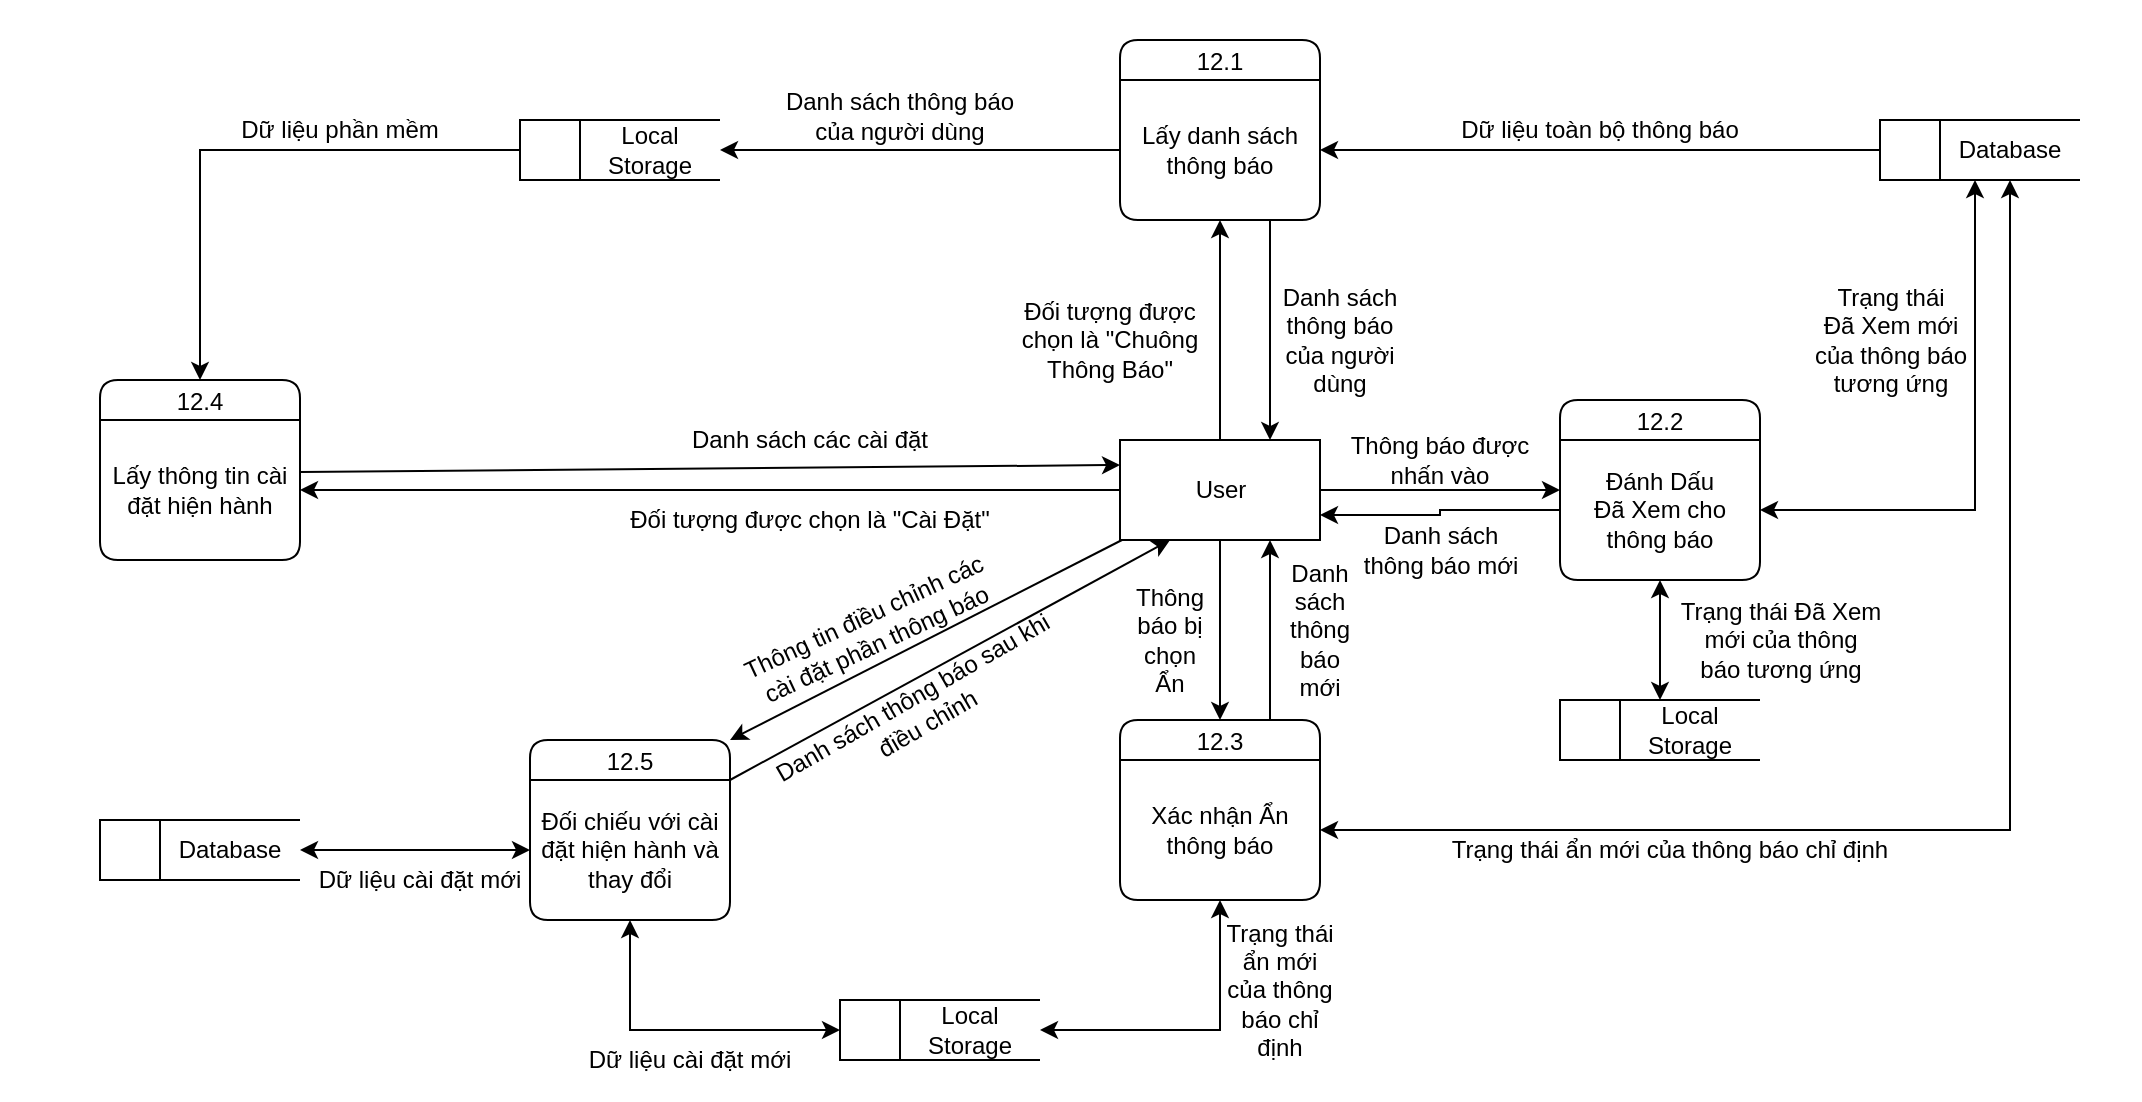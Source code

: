 <mxfile version="13.10.4" type="device"><diagram id="0PH_AvR-FGaB50KMxffe" name="Page-1"><mxGraphModel dx="1865" dy="580" grid="1" gridSize="10" guides="1" tooltips="1" connect="1" arrows="1" fold="1" page="1" pageScale="1" pageWidth="827" pageHeight="1169" math="0" shadow="0"><root><mxCell id="0"/><mxCell id="1" parent="0"/><mxCell id="fHFth_PP6Cc5wvbYfV1R-48" value="" style="rounded=0;whiteSpace=wrap;html=1;strokeColor=none;" parent="1" vertex="1"><mxGeometry x="-280" width="1070" height="550" as="geometry"/></mxCell><mxCell id="fHFth_PP6Cc5wvbYfV1R-1" value="" style="html=1;dashed=0;whitespace=wrap;shape=mxgraph.dfd.dataStoreID;align=left;spacingLeft=3;points=[[0,0],[0.5,0],[1,0],[0,0.5],[1,0.5],[0,1],[0.5,1],[1,1]];rounded=1;" parent="1" vertex="1"><mxGeometry x="-230" y="410" width="100" height="30" as="geometry"/></mxCell><mxCell id="fHFth_PP6Cc5wvbYfV1R-5" style="edgeStyle=orthogonalEdgeStyle;rounded=0;orthogonalLoop=1;jettySize=auto;html=1;entryX=1;entryY=0.5;entryDx=0;entryDy=0;" parent="1" source="qok7s6A3xbSF0SmELDnf-1" target="qok7s6A3xbSF0SmELDnf-29" edge="1"><mxGeometry relative="1" as="geometry"/></mxCell><mxCell id="fHFth_PP6Cc5wvbYfV1R-7" style="edgeStyle=orthogonalEdgeStyle;rounded=0;orthogonalLoop=1;jettySize=auto;html=1;" parent="1" source="qok7s6A3xbSF0SmELDnf-1" target="qok7s6A3xbSF0SmELDnf-4" edge="1"><mxGeometry relative="1" as="geometry"/></mxCell><mxCell id="fHFth_PP6Cc5wvbYfV1R-19" style="edgeStyle=orthogonalEdgeStyle;rounded=0;orthogonalLoop=1;jettySize=auto;html=1;" parent="1" source="qok7s6A3xbSF0SmELDnf-1" target="qok7s6A3xbSF0SmELDnf-14" edge="1"><mxGeometry relative="1" as="geometry"/></mxCell><mxCell id="fHFth_PP6Cc5wvbYfV1R-21" style="edgeStyle=orthogonalEdgeStyle;rounded=0;orthogonalLoop=1;jettySize=auto;html=1;entryX=0;entryY=0.5;entryDx=0;entryDy=0;" parent="1" source="qok7s6A3xbSF0SmELDnf-1" target="qok7s6A3xbSF0SmELDnf-16" edge="1"><mxGeometry relative="1" as="geometry"/></mxCell><mxCell id="fHFth_PP6Cc5wvbYfV1R-37" style="rounded=0;orthogonalLoop=1;jettySize=auto;html=1;entryX=1;entryY=0;entryDx=0;entryDy=0;" parent="1" source="qok7s6A3xbSF0SmELDnf-1" target="fHFth_PP6Cc5wvbYfV1R-38" edge="1"><mxGeometry relative="1" as="geometry"><mxPoint x="150" y="320" as="targetPoint"/></mxGeometry></mxCell><mxCell id="qok7s6A3xbSF0SmELDnf-1" value="User" style="html=1;dashed=0;whitespace=wrap;" parent="1" vertex="1"><mxGeometry x="280" y="220" width="100" height="50" as="geometry"/></mxCell><mxCell id="qok7s6A3xbSF0SmELDnf-2" value="12.1" style="swimlane;fontStyle=0;childLayout=stackLayout;horizontal=1;startSize=20;fillColor=#ffffff;horizontalStack=0;resizeParent=1;resizeParentMax=0;resizeLast=0;collapsible=0;marginBottom=0;swimlaneFillColor=#ffffff;rounded=1;" parent="1" vertex="1"><mxGeometry x="280" y="20" width="100" height="90" as="geometry"/></mxCell><mxCell id="qok7s6A3xbSF0SmELDnf-4" value="Lấy danh sách thông báo" style="text;html=1;strokeColor=none;fillColor=none;align=center;verticalAlign=middle;whiteSpace=wrap;rounded=0;" parent="qok7s6A3xbSF0SmELDnf-2" vertex="1"><mxGeometry y="20" width="100" height="70" as="geometry"/></mxCell><mxCell id="qok7s6A3xbSF0SmELDnf-7" value="Đối tượng được chọn là &quot;Chuông Thông Báo&quot;" style="text;html=1;strokeColor=none;fillColor=none;align=center;verticalAlign=middle;whiteSpace=wrap;rounded=0;" parent="1" vertex="1"><mxGeometry x="220" y="160" width="110" height="20" as="geometry"/></mxCell><mxCell id="fHFth_PP6Cc5wvbYfV1R-31" style="edgeStyle=orthogonalEdgeStyle;rounded=0;orthogonalLoop=1;jettySize=auto;html=1;entryX=0.75;entryY=1;entryDx=0;entryDy=0;exitX=0.75;exitY=0;exitDx=0;exitDy=0;" parent="1" source="qok7s6A3xbSF0SmELDnf-14" target="qok7s6A3xbSF0SmELDnf-1" edge="1"><mxGeometry relative="1" as="geometry"/></mxCell><mxCell id="qok7s6A3xbSF0SmELDnf-14" value="12.3" style="swimlane;fontStyle=0;childLayout=stackLayout;horizontal=1;startSize=20;fillColor=#ffffff;horizontalStack=0;resizeParent=1;resizeParentMax=0;resizeLast=0;collapsible=0;marginBottom=0;swimlaneFillColor=#ffffff;rounded=1;" parent="1" vertex="1"><mxGeometry x="280" y="360" width="100" height="90" as="geometry"/></mxCell><mxCell id="qok7s6A3xbSF0SmELDnf-15" value="Xác nhận Ẩn thông báo" style="text;html=1;strokeColor=none;fillColor=none;align=center;verticalAlign=middle;whiteSpace=wrap;rounded=0;" parent="qok7s6A3xbSF0SmELDnf-14" vertex="1"><mxGeometry y="20" width="100" height="70" as="geometry"/></mxCell><mxCell id="aHHYsnMjZpI6jbZIR4cc-4" style="edgeStyle=orthogonalEdgeStyle;rounded=0;orthogonalLoop=1;jettySize=auto;html=1;entryX=1;entryY=0.75;entryDx=0;entryDy=0;startArrow=none;startFill=0;exitX=0;exitY=0.5;exitDx=0;exitDy=0;" edge="1" parent="1" source="qok7s6A3xbSF0SmELDnf-17" target="qok7s6A3xbSF0SmELDnf-1"><mxGeometry relative="1" as="geometry"/></mxCell><mxCell id="qok7s6A3xbSF0SmELDnf-16" value="12.2" style="swimlane;fontStyle=0;childLayout=stackLayout;horizontal=1;startSize=20;fillColor=#ffffff;horizontalStack=0;resizeParent=1;resizeParentMax=0;resizeLast=0;collapsible=0;marginBottom=0;swimlaneFillColor=#ffffff;rounded=1;" parent="1" vertex="1"><mxGeometry x="500" y="200" width="100" height="90" as="geometry"/></mxCell><mxCell id="qok7s6A3xbSF0SmELDnf-17" value="Đánh Dấu&lt;br&gt;Đã Xem cho&lt;br&gt;thông báo" style="text;html=1;strokeColor=none;fillColor=none;align=center;verticalAlign=middle;whiteSpace=wrap;rounded=0;" parent="qok7s6A3xbSF0SmELDnf-16" vertex="1"><mxGeometry y="20" width="100" height="70" as="geometry"/></mxCell><mxCell id="SJ-kx-H3D7XMQ2YXIB2l-5" style="edgeStyle=orthogonalEdgeStyle;rounded=0;orthogonalLoop=1;jettySize=auto;html=1;entryX=0;entryY=0.5;entryDx=0;entryDy=0;exitX=0.5;exitY=0;exitDx=0;exitDy=0;startArrow=classic;startFill=1;endArrow=none;endFill=0;" parent="1" source="qok7s6A3xbSF0SmELDnf-28" target="SJ-kx-H3D7XMQ2YXIB2l-1" edge="1"><mxGeometry relative="1" as="geometry"/></mxCell><mxCell id="qok7s6A3xbSF0SmELDnf-28" value="12.4" style="swimlane;fontStyle=0;childLayout=stackLayout;horizontal=1;startSize=20;fillColor=#ffffff;horizontalStack=0;resizeParent=1;resizeParentMax=0;resizeLast=0;collapsible=0;marginBottom=0;swimlaneFillColor=#ffffff;rounded=1;" parent="1" vertex="1"><mxGeometry x="-230" y="190" width="100" height="90" as="geometry"/></mxCell><mxCell id="qok7s6A3xbSF0SmELDnf-29" value="Lấy thông tin cài đặt hiện hành" style="text;html=1;strokeColor=none;fillColor=none;align=center;verticalAlign=middle;whiteSpace=wrap;rounded=0;" parent="qok7s6A3xbSF0SmELDnf-28" vertex="1"><mxGeometry y="20" width="100" height="70" as="geometry"/></mxCell><mxCell id="qok7s6A3xbSF0SmELDnf-31" value="Đối tượng được chọn là &quot;Cài Đặt&quot;" style="text;html=1;strokeColor=none;fillColor=none;align=center;verticalAlign=middle;whiteSpace=wrap;rounded=0;" parent="1" vertex="1"><mxGeometry y="250" width="250" height="20" as="geometry"/></mxCell><mxCell id="qok7s6A3xbSF0SmELDnf-34" value="Thông tin điều chỉnh các cài đặt phần thông báo" style="text;html=1;strokeColor=none;fillColor=none;align=center;verticalAlign=middle;whiteSpace=wrap;rounded=0;rotation=-25;" parent="1" vertex="1"><mxGeometry x="85" y="300" width="140" height="30" as="geometry"/></mxCell><mxCell id="qok7s6A3xbSF0SmELDnf-35" value="Database" style="text;html=1;strokeColor=none;fillColor=none;align=center;verticalAlign=middle;whiteSpace=wrap;rounded=0;" parent="1" vertex="1"><mxGeometry x="-200" y="410" width="70" height="30" as="geometry"/></mxCell><mxCell id="fHFth_PP6Cc5wvbYfV1R-11" style="edgeStyle=orthogonalEdgeStyle;rounded=0;orthogonalLoop=1;jettySize=auto;html=1;entryX=1;entryY=0.5;entryDx=0;entryDy=0;" parent="1" source="fHFth_PP6Cc5wvbYfV1R-9" target="qok7s6A3xbSF0SmELDnf-4" edge="1"><mxGeometry relative="1" as="geometry"/></mxCell><mxCell id="fHFth_PP6Cc5wvbYfV1R-9" value="" style="html=1;dashed=0;whitespace=wrap;shape=mxgraph.dfd.dataStoreID;align=left;spacingLeft=3;points=[[0,0],[0.5,0],[1,0],[0,0.5],[1,0.5],[0,1],[0.5,1],[1,1]];rounded=1;" parent="1" vertex="1"><mxGeometry x="660" y="60" width="100" height="30" as="geometry"/></mxCell><mxCell id="fHFth_PP6Cc5wvbYfV1R-10" value="Database" style="text;html=1;strokeColor=none;fillColor=none;align=center;verticalAlign=middle;whiteSpace=wrap;rounded=0;" parent="1" vertex="1"><mxGeometry x="690" y="60" width="70" height="30" as="geometry"/></mxCell><mxCell id="fHFth_PP6Cc5wvbYfV1R-12" value="Dữ liệu toàn bộ thông báo" style="text;html=1;strokeColor=none;fillColor=none;align=center;verticalAlign=middle;whiteSpace=wrap;rounded=0;" parent="1" vertex="1"><mxGeometry x="420" y="55" width="200" height="20" as="geometry"/></mxCell><mxCell id="fHFth_PP6Cc5wvbYfV1R-14" style="edgeStyle=orthogonalEdgeStyle;rounded=0;orthogonalLoop=1;jettySize=auto;html=1;entryX=0.75;entryY=0;entryDx=0;entryDy=0;exitX=0.75;exitY=1;exitDx=0;exitDy=0;" parent="1" source="qok7s6A3xbSF0SmELDnf-4" target="qok7s6A3xbSF0SmELDnf-1" edge="1"><mxGeometry relative="1" as="geometry"/></mxCell><mxCell id="fHFth_PP6Cc5wvbYfV1R-15" value="Danh sách thông báo của người dùng" style="text;html=1;strokeColor=none;fillColor=none;align=center;verticalAlign=middle;whiteSpace=wrap;rounded=0;" parent="1" vertex="1"><mxGeometry x="360" y="140" width="60" height="60" as="geometry"/></mxCell><mxCell id="fHFth_PP6Cc5wvbYfV1R-22" value="Thông báo được nhấn vào" style="text;html=1;strokeColor=none;fillColor=none;align=center;verticalAlign=middle;whiteSpace=wrap;rounded=0;" parent="1" vertex="1"><mxGeometry x="380" y="220" width="120" height="20" as="geometry"/></mxCell><mxCell id="fHFth_PP6Cc5wvbYfV1R-28" value="Thông báo bị chọn&lt;br&gt;Ẩn" style="text;html=1;strokeColor=none;fillColor=none;align=center;verticalAlign=middle;whiteSpace=wrap;rounded=0;" parent="1" vertex="1"><mxGeometry x="280" y="280" width="50" height="80" as="geometry"/></mxCell><mxCell id="fHFth_PP6Cc5wvbYfV1R-29" style="edgeStyle=orthogonalEdgeStyle;rounded=0;orthogonalLoop=1;jettySize=auto;html=1;entryX=0.5;entryY=1;entryDx=0;entryDy=0;startArrow=classic;startFill=1;" parent="1" source="qok7s6A3xbSF0SmELDnf-15" target="fHFth_PP6Cc5wvbYfV1R-10" edge="1"><mxGeometry relative="1" as="geometry"/></mxCell><mxCell id="fHFth_PP6Cc5wvbYfV1R-30" value="Trạng thái ẩn mới của thông báo chỉ định" style="text;html=1;strokeColor=none;fillColor=none;align=center;verticalAlign=middle;whiteSpace=wrap;rounded=0;" parent="1" vertex="1"><mxGeometry x="440" y="415" width="230" height="20" as="geometry"/></mxCell><mxCell id="fHFth_PP6Cc5wvbYfV1R-32" value="Danh sách thông báo mới" style="text;html=1;strokeColor=none;fillColor=none;align=center;verticalAlign=middle;whiteSpace=wrap;rounded=0;" parent="1" vertex="1"><mxGeometry x="360" y="270" width="40" height="90" as="geometry"/></mxCell><mxCell id="fHFth_PP6Cc5wvbYfV1R-46" style="edgeStyle=none;rounded=0;orthogonalLoop=1;jettySize=auto;html=1;entryX=0.25;entryY=1;entryDx=0;entryDy=0;exitX=1;exitY=0;exitDx=0;exitDy=0;" parent="1" source="fHFth_PP6Cc5wvbYfV1R-39" target="qok7s6A3xbSF0SmELDnf-1" edge="1"><mxGeometry relative="1" as="geometry"/></mxCell><mxCell id="fHFth_PP6Cc5wvbYfV1R-38" value="12.5" style="swimlane;fontStyle=0;childLayout=stackLayout;horizontal=1;startSize=20;fillColor=#ffffff;horizontalStack=0;resizeParent=1;resizeParentMax=0;resizeLast=0;collapsible=0;marginBottom=0;swimlaneFillColor=#ffffff;rounded=1;" parent="1" vertex="1"><mxGeometry x="-15" y="370" width="100" height="90" as="geometry"/></mxCell><mxCell id="fHFth_PP6Cc5wvbYfV1R-39" value="Đối chiếu với cài đặt hiện hành và thay đổi" style="text;html=1;strokeColor=none;fillColor=none;align=center;verticalAlign=middle;whiteSpace=wrap;rounded=0;" parent="fHFth_PP6Cc5wvbYfV1R-38" vertex="1"><mxGeometry y="20" width="100" height="70" as="geometry"/></mxCell><mxCell id="fHFth_PP6Cc5wvbYfV1R-40" style="edgeStyle=none;rounded=0;orthogonalLoop=1;jettySize=auto;html=1;startArrow=classic;startFill=1;" parent="1" source="fHFth_PP6Cc5wvbYfV1R-39" target="qok7s6A3xbSF0SmELDnf-35" edge="1"><mxGeometry relative="1" as="geometry"/></mxCell><mxCell id="fHFth_PP6Cc5wvbYfV1R-41" value="Dữ liệu cài đặt mới" style="text;html=1;strokeColor=none;fillColor=none;align=center;verticalAlign=middle;whiteSpace=wrap;rounded=0;" parent="1" vertex="1"><mxGeometry x="-125" y="430" width="110" height="20" as="geometry"/></mxCell><mxCell id="fHFth_PP6Cc5wvbYfV1R-44" style="edgeStyle=none;rounded=0;orthogonalLoop=1;jettySize=auto;html=1;entryX=0;entryY=0.25;entryDx=0;entryDy=0;exitX=1.002;exitY=0.371;exitDx=0;exitDy=0;exitPerimeter=0;" parent="1" source="qok7s6A3xbSF0SmELDnf-29" target="qok7s6A3xbSF0SmELDnf-1" edge="1"><mxGeometry relative="1" as="geometry"/></mxCell><mxCell id="fHFth_PP6Cc5wvbYfV1R-45" value="Danh sách các cài đặt" style="text;html=1;strokeColor=none;fillColor=none;align=center;verticalAlign=middle;whiteSpace=wrap;rounded=0;" parent="1" vertex="1"><mxGeometry x="-20" y="210" width="290" height="20" as="geometry"/></mxCell><mxCell id="fHFth_PP6Cc5wvbYfV1R-47" value="Danh sách thông báo sau khi điều chỉnh" style="text;html=1;strokeColor=none;fillColor=none;align=center;verticalAlign=middle;whiteSpace=wrap;rounded=0;rotation=-30;" parent="1" vertex="1"><mxGeometry x="90" y="345" width="180" height="20" as="geometry"/></mxCell><mxCell id="SJ-kx-H3D7XMQ2YXIB2l-1" value="" style="html=1;dashed=0;whitespace=wrap;shape=mxgraph.dfd.dataStoreID;align=left;spacingLeft=3;points=[[0,0],[0.5,0],[1,0],[0,0.5],[1,0.5],[0,1],[0.5,1],[1,1]];rounded=1;" parent="1" vertex="1"><mxGeometry x="-20" y="60" width="100" height="30" as="geometry"/></mxCell><mxCell id="SJ-kx-H3D7XMQ2YXIB2l-2" value="Local Storage" style="text;html=1;strokeColor=none;fillColor=none;align=center;verticalAlign=middle;whiteSpace=wrap;rounded=0;" parent="1" vertex="1"><mxGeometry x="10" y="60" width="70" height="30" as="geometry"/></mxCell><mxCell id="SJ-kx-H3D7XMQ2YXIB2l-3" style="edgeStyle=orthogonalEdgeStyle;rounded=0;orthogonalLoop=1;jettySize=auto;html=1;entryX=1;entryY=0.5;entryDx=0;entryDy=0;" parent="1" source="qok7s6A3xbSF0SmELDnf-4" target="SJ-kx-H3D7XMQ2YXIB2l-2" edge="1"><mxGeometry relative="1" as="geometry"/></mxCell><mxCell id="SJ-kx-H3D7XMQ2YXIB2l-4" value="Danh sách thông báo của người dùng" style="text;html=1;strokeColor=none;fillColor=none;align=center;verticalAlign=middle;whiteSpace=wrap;rounded=0;" parent="1" vertex="1"><mxGeometry x="110" y="40" width="120" height="35" as="geometry"/></mxCell><mxCell id="SJ-kx-H3D7XMQ2YXIB2l-6" value="Dữ liệu phần mềm" style="text;html=1;strokeColor=none;fillColor=none;align=center;verticalAlign=middle;whiteSpace=wrap;rounded=0;" parent="1" vertex="1"><mxGeometry x="-180" y="20" width="140" height="90" as="geometry"/></mxCell><mxCell id="SJ-kx-H3D7XMQ2YXIB2l-7" value="" style="html=1;dashed=0;whitespace=wrap;shape=mxgraph.dfd.dataStoreID;align=left;spacingLeft=3;points=[[0,0],[0.5,0],[1,0],[0,0.5],[1,0.5],[0,1],[0.5,1],[1,1]];rounded=1;" parent="1" vertex="1"><mxGeometry x="500" y="350" width="100" height="30" as="geometry"/></mxCell><mxCell id="SJ-kx-H3D7XMQ2YXIB2l-8" value="Local Storage" style="text;html=1;strokeColor=none;fillColor=none;align=center;verticalAlign=middle;whiteSpace=wrap;rounded=0;" parent="1" vertex="1"><mxGeometry x="530" y="350" width="70" height="30" as="geometry"/></mxCell><mxCell id="SJ-kx-H3D7XMQ2YXIB2l-15" value="" style="html=1;dashed=0;whitespace=wrap;shape=mxgraph.dfd.dataStoreID;align=left;spacingLeft=3;points=[[0,0],[0.5,0],[1,0],[0,0.5],[1,0.5],[0,1],[0.5,1],[1,1]];rounded=1;" parent="1" vertex="1"><mxGeometry x="140" y="500" width="100" height="30" as="geometry"/></mxCell><mxCell id="SJ-kx-H3D7XMQ2YXIB2l-16" value="Local Storage" style="text;html=1;strokeColor=none;fillColor=none;align=center;verticalAlign=middle;whiteSpace=wrap;rounded=0;" parent="1" vertex="1"><mxGeometry x="170" y="500" width="70" height="30" as="geometry"/></mxCell><mxCell id="SJ-kx-H3D7XMQ2YXIB2l-17" style="edgeStyle=orthogonalEdgeStyle;rounded=0;orthogonalLoop=1;jettySize=auto;html=1;entryX=1;entryY=0.5;entryDx=0;entryDy=0;exitX=0.5;exitY=1;exitDx=0;exitDy=0;startArrow=classic;startFill=1;endArrow=classic;endFill=1;" parent="1" source="qok7s6A3xbSF0SmELDnf-15" target="SJ-kx-H3D7XMQ2YXIB2l-16" edge="1"><mxGeometry relative="1" as="geometry"/></mxCell><mxCell id="SJ-kx-H3D7XMQ2YXIB2l-18" style="edgeStyle=orthogonalEdgeStyle;rounded=0;orthogonalLoop=1;jettySize=auto;html=1;entryX=0;entryY=0.5;entryDx=0;entryDy=0;exitX=0.5;exitY=1;exitDx=0;exitDy=0;startArrow=classic;startFill=1;" parent="1" source="fHFth_PP6Cc5wvbYfV1R-39" target="SJ-kx-H3D7XMQ2YXIB2l-15" edge="1"><mxGeometry relative="1" as="geometry"/></mxCell><mxCell id="SJ-kx-H3D7XMQ2YXIB2l-20" value="Trạng thái ẩn mới của thông báo chỉ định" style="text;html=1;strokeColor=none;fillColor=none;align=center;verticalAlign=middle;whiteSpace=wrap;rounded=0;" parent="1" vertex="1"><mxGeometry x="330" y="450" width="60" height="90" as="geometry"/></mxCell><mxCell id="SJ-kx-H3D7XMQ2YXIB2l-21" value="Dữ liệu cài đặt mới" style="text;html=1;strokeColor=none;fillColor=none;align=center;verticalAlign=middle;whiteSpace=wrap;rounded=0;" parent="1" vertex="1"><mxGeometry x="10" y="520" width="110" height="20" as="geometry"/></mxCell><mxCell id="oCaf90_JO3jcCuqfVl9E-2" value="Trạng thái&lt;br&gt;Đã Xem mới&lt;br&gt;của thông báo&lt;br&gt;tương ứng" style="text;html=1;align=center;verticalAlign=middle;resizable=0;points=[];autosize=1;rotation=0;" parent="1" vertex="1"><mxGeometry x="620" y="140" width="90" height="60" as="geometry"/></mxCell><mxCell id="oCaf90_JO3jcCuqfVl9E-3" value="Trạng thái Đã Xem&lt;br&gt;mới của thông&lt;br&gt;báo tương ứng" style="text;html=1;align=center;verticalAlign=middle;resizable=0;points=[];autosize=1;rotation=0;" parent="1" vertex="1"><mxGeometry x="550" y="295" width="120" height="50" as="geometry"/></mxCell><mxCell id="oCaf90_JO3jcCuqfVl9E-4" style="edgeStyle=none;rounded=0;orthogonalLoop=1;jettySize=auto;html=1;startArrow=classic;startFill=1;endArrow=classic;endFill=1;entryX=0.5;entryY=0;entryDx=0;entryDy=0;exitX=0.5;exitY=1;exitDx=0;exitDy=0;" parent="1" target="SJ-kx-H3D7XMQ2YXIB2l-7" edge="1" source="qok7s6A3xbSF0SmELDnf-17"><mxGeometry relative="1" as="geometry"><mxPoint x="527" y="290" as="sourcePoint"/><mxPoint x="524" y="349" as="targetPoint"/><Array as="points"/></mxGeometry></mxCell><mxCell id="aHHYsnMjZpI6jbZIR4cc-1" style="edgeStyle=orthogonalEdgeStyle;rounded=0;orthogonalLoop=1;jettySize=auto;html=1;entryX=0.25;entryY=1;entryDx=0;entryDy=0;startArrow=classic;startFill=1;" edge="1" parent="1" source="qok7s6A3xbSF0SmELDnf-17" target="fHFth_PP6Cc5wvbYfV1R-10"><mxGeometry relative="1" as="geometry"/></mxCell><mxCell id="aHHYsnMjZpI6jbZIR4cc-5" value="Danh sách&lt;br&gt;thông báo mới" style="text;html=1;align=center;verticalAlign=middle;resizable=0;points=[];autosize=1;" vertex="1" parent="1"><mxGeometry x="395" y="260" width="90" height="30" as="geometry"/></mxCell></root></mxGraphModel></diagram></mxfile>